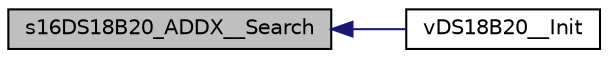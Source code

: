 digraph "s16DS18B20_ADDX__Search"
{
  edge [fontname="Helvetica",fontsize="10",labelfontname="Helvetica",labelfontsize="10"];
  node [fontname="Helvetica",fontsize="10",shape=record];
  rankdir="LR";
  Node1 [label="s16DS18B20_ADDX__Search",height=0.2,width=0.4,color="black", fillcolor="grey75", style="filled", fontcolor="black"];
  Node1 -> Node2 [dir="back",color="midnightblue",fontsize="10",style="solid",fontname="Helvetica"];
  Node2 [label="vDS18B20__Init",height=0.2,width=0.4,color="black", fillcolor="white", style="filled",URL="$group___d_s18_b20_____c_o_r_e.html#ga59b0a02052bcd41a9a187ce96156a15c",tooltip="Init the DS18B20 device. "];
}
